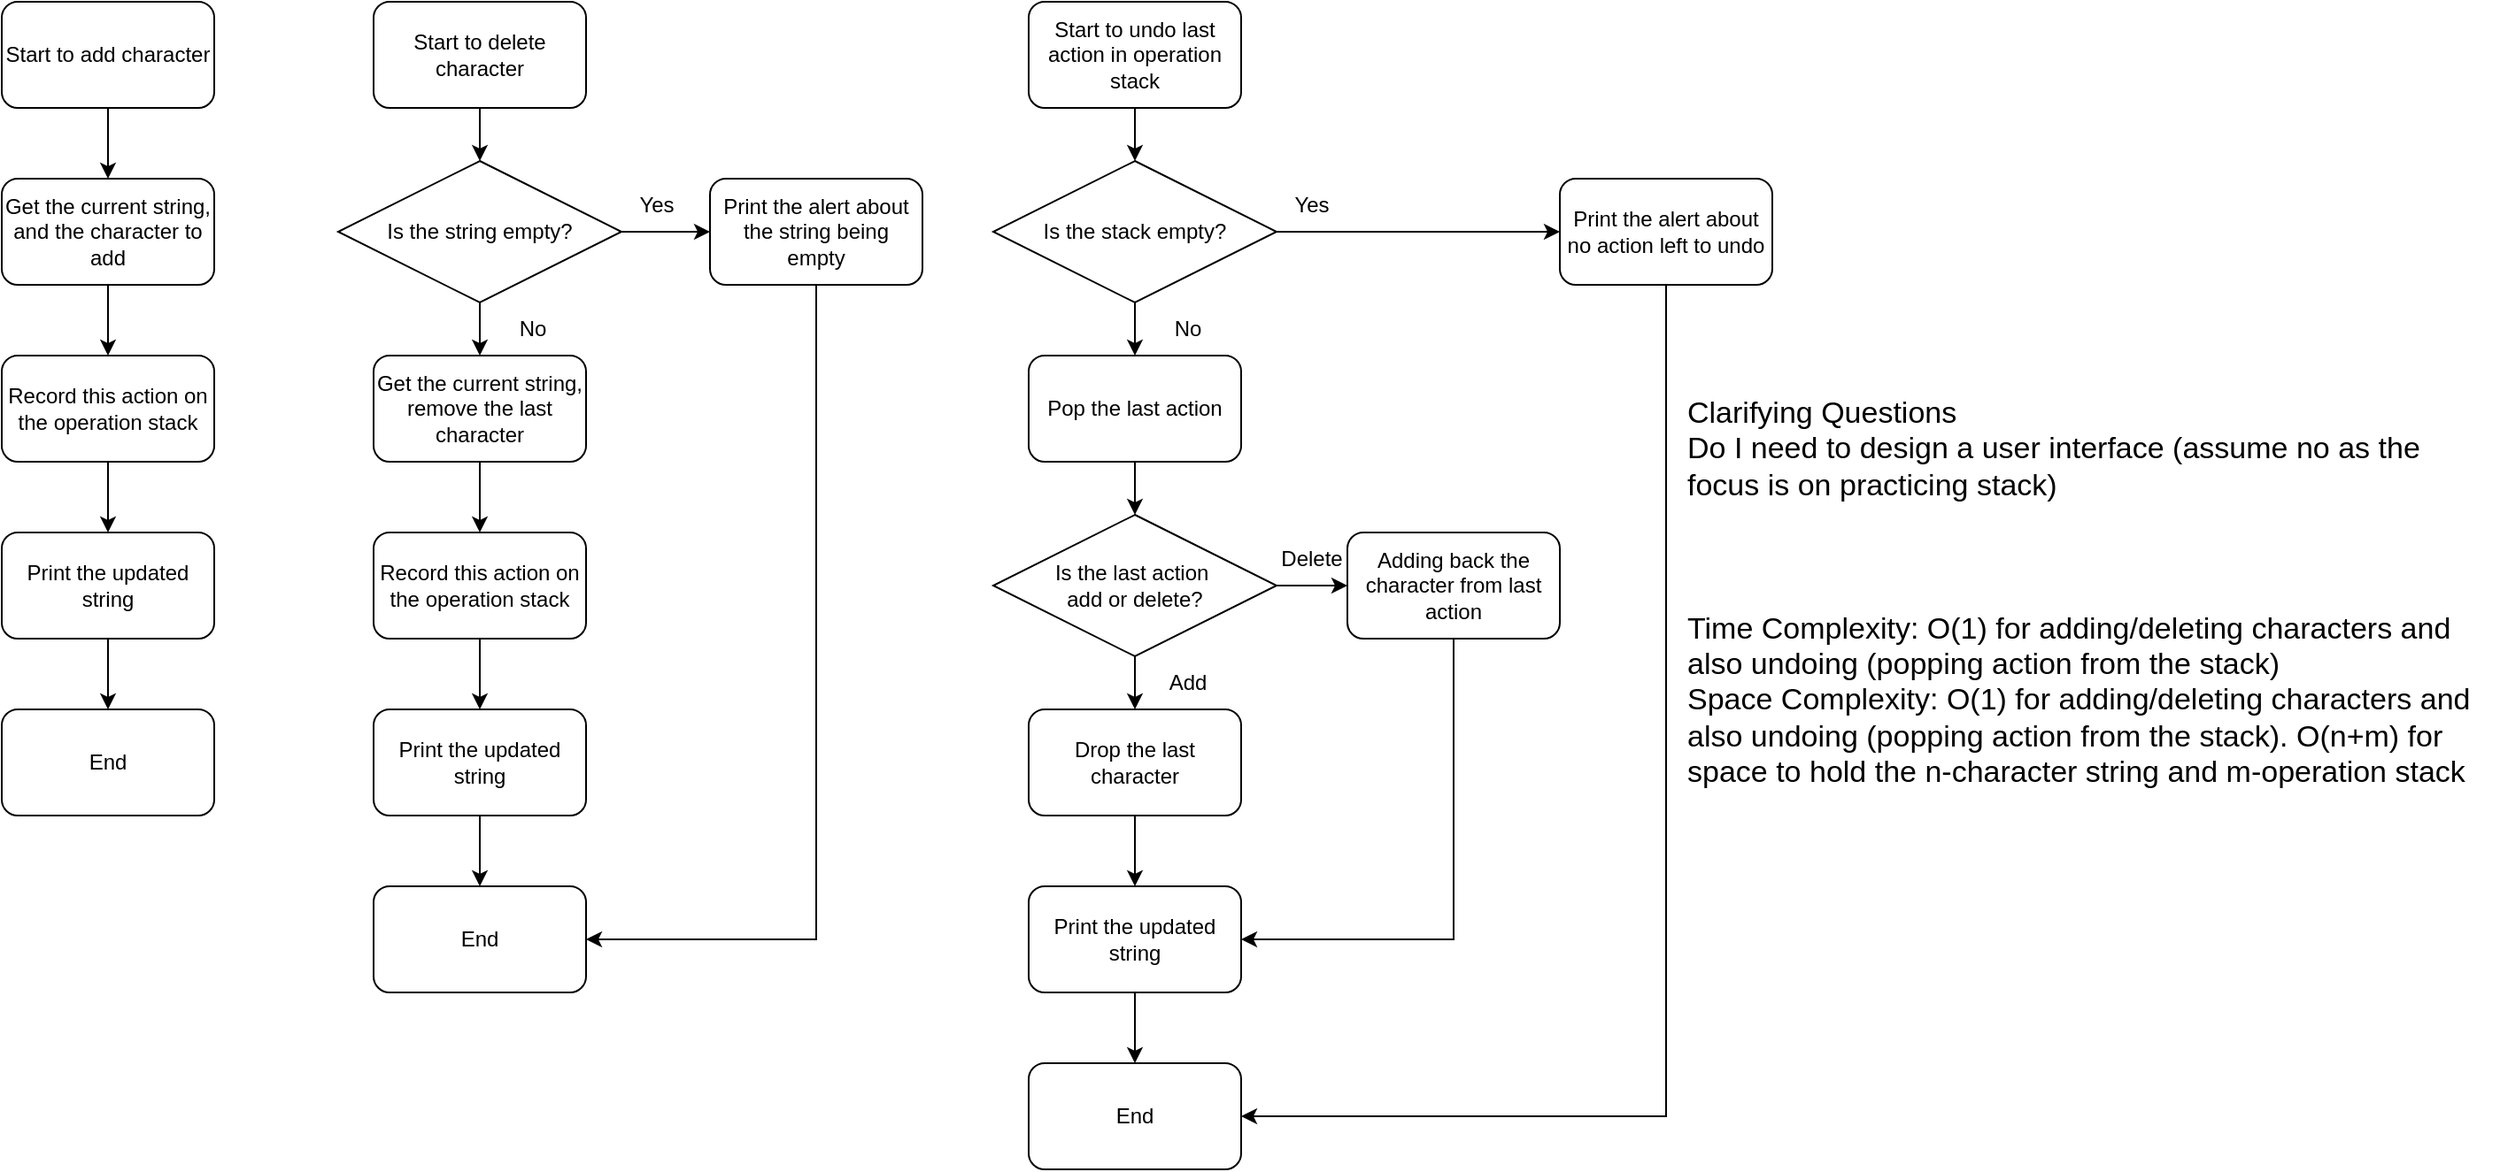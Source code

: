 <mxfile version="24.4.0" type="github">
  <diagram name="Page-1" id="Z-7OnqmCHrE-U2DOXEaB">
    <mxGraphModel dx="1434" dy="772" grid="1" gridSize="10" guides="1" tooltips="1" connect="1" arrows="1" fold="1" page="1" pageScale="1" pageWidth="850" pageHeight="1100" math="0" shadow="0">
      <root>
        <mxCell id="0" />
        <mxCell id="1" parent="0" />
        <mxCell id="Uy5HGiTdgmlaw_j0HYKI-7" value="" style="edgeStyle=orthogonalEdgeStyle;rounded=0;orthogonalLoop=1;jettySize=auto;html=1;" edge="1" parent="1" source="Uy5HGiTdgmlaw_j0HYKI-1" target="Uy5HGiTdgmlaw_j0HYKI-4">
          <mxGeometry relative="1" as="geometry" />
        </mxCell>
        <mxCell id="Uy5HGiTdgmlaw_j0HYKI-1" value="Start to add character" style="rounded=1;whiteSpace=wrap;html=1;" vertex="1" parent="1">
          <mxGeometry x="40" y="40" width="120" height="60" as="geometry" />
        </mxCell>
        <mxCell id="Uy5HGiTdgmlaw_j0HYKI-6" value="" style="edgeStyle=orthogonalEdgeStyle;rounded=0;orthogonalLoop=1;jettySize=auto;html=1;" edge="1" parent="1" source="Uy5HGiTdgmlaw_j0HYKI-4" target="Uy5HGiTdgmlaw_j0HYKI-5">
          <mxGeometry relative="1" as="geometry" />
        </mxCell>
        <mxCell id="Uy5HGiTdgmlaw_j0HYKI-4" value="Get the current string, and the character to add" style="rounded=1;whiteSpace=wrap;html=1;" vertex="1" parent="1">
          <mxGeometry x="40" y="140" width="120" height="60" as="geometry" />
        </mxCell>
        <mxCell id="Uy5HGiTdgmlaw_j0HYKI-9" value="" style="edgeStyle=orthogonalEdgeStyle;rounded=0;orthogonalLoop=1;jettySize=auto;html=1;" edge="1" parent="1" source="Uy5HGiTdgmlaw_j0HYKI-5" target="Uy5HGiTdgmlaw_j0HYKI-8">
          <mxGeometry relative="1" as="geometry" />
        </mxCell>
        <mxCell id="Uy5HGiTdgmlaw_j0HYKI-5" value="Record this action on the operation stack" style="whiteSpace=wrap;html=1;rounded=1;" vertex="1" parent="1">
          <mxGeometry x="40" y="240" width="120" height="60" as="geometry" />
        </mxCell>
        <mxCell id="Uy5HGiTdgmlaw_j0HYKI-11" value="" style="edgeStyle=orthogonalEdgeStyle;rounded=0;orthogonalLoop=1;jettySize=auto;html=1;" edge="1" parent="1" source="Uy5HGiTdgmlaw_j0HYKI-8" target="Uy5HGiTdgmlaw_j0HYKI-10">
          <mxGeometry relative="1" as="geometry" />
        </mxCell>
        <mxCell id="Uy5HGiTdgmlaw_j0HYKI-8" value="Print the updated string" style="rounded=1;whiteSpace=wrap;html=1;" vertex="1" parent="1">
          <mxGeometry x="40" y="340" width="120" height="60" as="geometry" />
        </mxCell>
        <mxCell id="Uy5HGiTdgmlaw_j0HYKI-10" value="End" style="whiteSpace=wrap;html=1;rounded=1;" vertex="1" parent="1">
          <mxGeometry x="40" y="440" width="120" height="60" as="geometry" />
        </mxCell>
        <mxCell id="Uy5HGiTdgmlaw_j0HYKI-14" value="Start to delete character" style="rounded=1;whiteSpace=wrap;html=1;" vertex="1" parent="1">
          <mxGeometry x="250" y="40" width="120" height="60" as="geometry" />
        </mxCell>
        <mxCell id="Uy5HGiTdgmlaw_j0HYKI-15" value="" style="edgeStyle=orthogonalEdgeStyle;rounded=0;orthogonalLoop=1;jettySize=auto;html=1;" edge="1" parent="1" source="Uy5HGiTdgmlaw_j0HYKI-16" target="Uy5HGiTdgmlaw_j0HYKI-18">
          <mxGeometry relative="1" as="geometry" />
        </mxCell>
        <mxCell id="Uy5HGiTdgmlaw_j0HYKI-16" value="Get the current string, remove the last character" style="rounded=1;whiteSpace=wrap;html=1;" vertex="1" parent="1">
          <mxGeometry x="250" y="240" width="120" height="60" as="geometry" />
        </mxCell>
        <mxCell id="Uy5HGiTdgmlaw_j0HYKI-17" value="" style="edgeStyle=orthogonalEdgeStyle;rounded=0;orthogonalLoop=1;jettySize=auto;html=1;" edge="1" parent="1" source="Uy5HGiTdgmlaw_j0HYKI-18" target="Uy5HGiTdgmlaw_j0HYKI-20">
          <mxGeometry relative="1" as="geometry" />
        </mxCell>
        <mxCell id="Uy5HGiTdgmlaw_j0HYKI-18" value="Record this action on the operation stack" style="whiteSpace=wrap;html=1;rounded=1;" vertex="1" parent="1">
          <mxGeometry x="250" y="340" width="120" height="60" as="geometry" />
        </mxCell>
        <mxCell id="Uy5HGiTdgmlaw_j0HYKI-19" value="" style="edgeStyle=orthogonalEdgeStyle;rounded=0;orthogonalLoop=1;jettySize=auto;html=1;" edge="1" parent="1" source="Uy5HGiTdgmlaw_j0HYKI-20" target="Uy5HGiTdgmlaw_j0HYKI-21">
          <mxGeometry relative="1" as="geometry" />
        </mxCell>
        <mxCell id="Uy5HGiTdgmlaw_j0HYKI-20" value="Print the updated string" style="rounded=1;whiteSpace=wrap;html=1;" vertex="1" parent="1">
          <mxGeometry x="250" y="440" width="120" height="60" as="geometry" />
        </mxCell>
        <mxCell id="Uy5HGiTdgmlaw_j0HYKI-21" value="End" style="whiteSpace=wrap;html=1;rounded=1;" vertex="1" parent="1">
          <mxGeometry x="250" y="540" width="120" height="60" as="geometry" />
        </mxCell>
        <mxCell id="Uy5HGiTdgmlaw_j0HYKI-33" value="" style="edgeStyle=orthogonalEdgeStyle;rounded=0;orthogonalLoop=1;jettySize=auto;html=1;" edge="1" parent="1" source="Uy5HGiTdgmlaw_j0HYKI-31" target="Uy5HGiTdgmlaw_j0HYKI-16">
          <mxGeometry relative="1" as="geometry" />
        </mxCell>
        <mxCell id="Uy5HGiTdgmlaw_j0HYKI-36" value="" style="edgeStyle=orthogonalEdgeStyle;rounded=0;orthogonalLoop=1;jettySize=auto;html=1;" edge="1" parent="1" source="Uy5HGiTdgmlaw_j0HYKI-31" target="Uy5HGiTdgmlaw_j0HYKI-35">
          <mxGeometry relative="1" as="geometry" />
        </mxCell>
        <mxCell id="Uy5HGiTdgmlaw_j0HYKI-31" value="Is the string empty?" style="rhombus;whiteSpace=wrap;html=1;" vertex="1" parent="1">
          <mxGeometry x="230" y="130" width="160" height="80" as="geometry" />
        </mxCell>
        <mxCell id="Uy5HGiTdgmlaw_j0HYKI-32" value="" style="endArrow=classic;html=1;rounded=0;exitX=0.5;exitY=1;exitDx=0;exitDy=0;entryX=0.5;entryY=0;entryDx=0;entryDy=0;" edge="1" parent="1" source="Uy5HGiTdgmlaw_j0HYKI-14" target="Uy5HGiTdgmlaw_j0HYKI-31">
          <mxGeometry width="50" height="50" relative="1" as="geometry">
            <mxPoint x="430" y="360" as="sourcePoint" />
            <mxPoint x="480" y="310" as="targetPoint" />
          </mxGeometry>
        </mxCell>
        <mxCell id="Uy5HGiTdgmlaw_j0HYKI-34" value="No" style="text;html=1;align=center;verticalAlign=middle;whiteSpace=wrap;rounded=0;" vertex="1" parent="1">
          <mxGeometry x="310" y="210" width="60" height="30" as="geometry" />
        </mxCell>
        <mxCell id="Uy5HGiTdgmlaw_j0HYKI-35" value="Print the alert about the string being empty" style="whiteSpace=wrap;html=1;rounded=1;" vertex="1" parent="1">
          <mxGeometry x="440" y="140" width="120" height="60" as="geometry" />
        </mxCell>
        <mxCell id="Uy5HGiTdgmlaw_j0HYKI-37" value="" style="endArrow=classic;html=1;rounded=0;exitX=0.5;exitY=1;exitDx=0;exitDy=0;entryX=1;entryY=0.5;entryDx=0;entryDy=0;" edge="1" parent="1" source="Uy5HGiTdgmlaw_j0HYKI-35" target="Uy5HGiTdgmlaw_j0HYKI-21">
          <mxGeometry width="50" height="50" relative="1" as="geometry">
            <mxPoint x="430" y="360" as="sourcePoint" />
            <mxPoint x="480" y="310" as="targetPoint" />
            <Array as="points">
              <mxPoint x="500" y="570" />
            </Array>
          </mxGeometry>
        </mxCell>
        <mxCell id="Uy5HGiTdgmlaw_j0HYKI-38" value="Start to undo last action in operation stack" style="rounded=1;whiteSpace=wrap;html=1;" vertex="1" parent="1">
          <mxGeometry x="620" y="40" width="120" height="60" as="geometry" />
        </mxCell>
        <mxCell id="Uy5HGiTdgmlaw_j0HYKI-40" value="Pop the last action" style="rounded=1;whiteSpace=wrap;html=1;" vertex="1" parent="1">
          <mxGeometry x="620" y="240" width="120" height="60" as="geometry" />
        </mxCell>
        <mxCell id="Uy5HGiTdgmlaw_j0HYKI-41" value="" style="edgeStyle=orthogonalEdgeStyle;rounded=0;orthogonalLoop=1;jettySize=auto;html=1;" edge="1" parent="1" source="Uy5HGiTdgmlaw_j0HYKI-42" target="Uy5HGiTdgmlaw_j0HYKI-44">
          <mxGeometry relative="1" as="geometry" />
        </mxCell>
        <mxCell id="Uy5HGiTdgmlaw_j0HYKI-42" value="Drop the last character" style="whiteSpace=wrap;html=1;rounded=1;" vertex="1" parent="1">
          <mxGeometry x="620" y="440" width="120" height="60" as="geometry" />
        </mxCell>
        <mxCell id="Uy5HGiTdgmlaw_j0HYKI-43" value="" style="edgeStyle=orthogonalEdgeStyle;rounded=0;orthogonalLoop=1;jettySize=auto;html=1;" edge="1" parent="1" source="Uy5HGiTdgmlaw_j0HYKI-44" target="Uy5HGiTdgmlaw_j0HYKI-45">
          <mxGeometry relative="1" as="geometry" />
        </mxCell>
        <mxCell id="Uy5HGiTdgmlaw_j0HYKI-44" value="Print the updated string" style="rounded=1;whiteSpace=wrap;html=1;" vertex="1" parent="1">
          <mxGeometry x="620" y="540" width="120" height="60" as="geometry" />
        </mxCell>
        <mxCell id="Uy5HGiTdgmlaw_j0HYKI-45" value="End" style="whiteSpace=wrap;html=1;rounded=1;" vertex="1" parent="1">
          <mxGeometry x="620" y="640" width="120" height="60" as="geometry" />
        </mxCell>
        <mxCell id="Uy5HGiTdgmlaw_j0HYKI-46" value="" style="edgeStyle=orthogonalEdgeStyle;rounded=0;orthogonalLoop=1;jettySize=auto;html=1;" edge="1" parent="1" source="Uy5HGiTdgmlaw_j0HYKI-48" target="Uy5HGiTdgmlaw_j0HYKI-40">
          <mxGeometry relative="1" as="geometry" />
        </mxCell>
        <mxCell id="Uy5HGiTdgmlaw_j0HYKI-47" value="" style="edgeStyle=orthogonalEdgeStyle;rounded=0;orthogonalLoop=1;jettySize=auto;html=1;" edge="1" parent="1" source="Uy5HGiTdgmlaw_j0HYKI-48" target="Uy5HGiTdgmlaw_j0HYKI-51">
          <mxGeometry relative="1" as="geometry" />
        </mxCell>
        <mxCell id="Uy5HGiTdgmlaw_j0HYKI-48" value="Is the stack empty?" style="rhombus;whiteSpace=wrap;html=1;" vertex="1" parent="1">
          <mxGeometry x="600" y="130" width="160" height="80" as="geometry" />
        </mxCell>
        <mxCell id="Uy5HGiTdgmlaw_j0HYKI-49" value="" style="endArrow=classic;html=1;rounded=0;exitX=0.5;exitY=1;exitDx=0;exitDy=0;entryX=0.5;entryY=0;entryDx=0;entryDy=0;" edge="1" parent="1" source="Uy5HGiTdgmlaw_j0HYKI-38" target="Uy5HGiTdgmlaw_j0HYKI-48">
          <mxGeometry width="50" height="50" relative="1" as="geometry">
            <mxPoint x="800" y="360" as="sourcePoint" />
            <mxPoint x="850" y="310" as="targetPoint" />
          </mxGeometry>
        </mxCell>
        <mxCell id="Uy5HGiTdgmlaw_j0HYKI-50" value="No" style="text;html=1;align=center;verticalAlign=middle;whiteSpace=wrap;rounded=0;" vertex="1" parent="1">
          <mxGeometry x="680" y="210" width="60" height="30" as="geometry" />
        </mxCell>
        <mxCell id="Uy5HGiTdgmlaw_j0HYKI-51" value="Print the alert about no action left to undo" style="whiteSpace=wrap;html=1;rounded=1;" vertex="1" parent="1">
          <mxGeometry x="920" y="140" width="120" height="60" as="geometry" />
        </mxCell>
        <mxCell id="Uy5HGiTdgmlaw_j0HYKI-52" value="" style="endArrow=classic;html=1;rounded=0;exitX=0.5;exitY=1;exitDx=0;exitDy=0;entryX=1;entryY=0.5;entryDx=0;entryDy=0;" edge="1" parent="1" source="Uy5HGiTdgmlaw_j0HYKI-51" target="Uy5HGiTdgmlaw_j0HYKI-45">
          <mxGeometry width="50" height="50" relative="1" as="geometry">
            <mxPoint x="800" y="360" as="sourcePoint" />
            <mxPoint x="850" y="310" as="targetPoint" />
            <Array as="points">
              <mxPoint x="980" y="670" />
            </Array>
          </mxGeometry>
        </mxCell>
        <mxCell id="Uy5HGiTdgmlaw_j0HYKI-53" value="Yes" style="text;html=1;align=center;verticalAlign=middle;whiteSpace=wrap;rounded=0;" vertex="1" parent="1">
          <mxGeometry x="380" y="140" width="60" height="30" as="geometry" />
        </mxCell>
        <mxCell id="Uy5HGiTdgmlaw_j0HYKI-54" value="Yes" style="text;html=1;align=center;verticalAlign=middle;whiteSpace=wrap;rounded=0;" vertex="1" parent="1">
          <mxGeometry x="750" y="140" width="60" height="30" as="geometry" />
        </mxCell>
        <mxCell id="Uy5HGiTdgmlaw_j0HYKI-58" value="" style="edgeStyle=orthogonalEdgeStyle;rounded=0;orthogonalLoop=1;jettySize=auto;html=1;" edge="1" parent="1" source="Uy5HGiTdgmlaw_j0HYKI-56" target="Uy5HGiTdgmlaw_j0HYKI-42">
          <mxGeometry relative="1" as="geometry" />
        </mxCell>
        <mxCell id="Uy5HGiTdgmlaw_j0HYKI-59" value="" style="edgeStyle=orthogonalEdgeStyle;rounded=0;orthogonalLoop=1;jettySize=auto;html=1;" edge="1" parent="1" source="Uy5HGiTdgmlaw_j0HYKI-56" target="Uy5HGiTdgmlaw_j0HYKI-57">
          <mxGeometry relative="1" as="geometry" />
        </mxCell>
        <mxCell id="Uy5HGiTdgmlaw_j0HYKI-56" value="Is the last action&amp;nbsp;&lt;div&gt;add or delete?&lt;/div&gt;" style="rhombus;whiteSpace=wrap;html=1;" vertex="1" parent="1">
          <mxGeometry x="600" y="330" width="160" height="80" as="geometry" />
        </mxCell>
        <mxCell id="Uy5HGiTdgmlaw_j0HYKI-63" style="edgeStyle=orthogonalEdgeStyle;rounded=0;orthogonalLoop=1;jettySize=auto;html=1;exitX=0.5;exitY=1;exitDx=0;exitDy=0;entryX=1;entryY=0.5;entryDx=0;entryDy=0;" edge="1" parent="1" source="Uy5HGiTdgmlaw_j0HYKI-57" target="Uy5HGiTdgmlaw_j0HYKI-44">
          <mxGeometry relative="1" as="geometry" />
        </mxCell>
        <mxCell id="Uy5HGiTdgmlaw_j0HYKI-57" value="Adding back the character from last action" style="rounded=1;whiteSpace=wrap;html=1;" vertex="1" parent="1">
          <mxGeometry x="800" y="340" width="120" height="60" as="geometry" />
        </mxCell>
        <mxCell id="Uy5HGiTdgmlaw_j0HYKI-60" value="" style="endArrow=classic;html=1;rounded=0;exitX=0.5;exitY=1;exitDx=0;exitDy=0;entryX=0.5;entryY=0;entryDx=0;entryDy=0;" edge="1" parent="1" source="Uy5HGiTdgmlaw_j0HYKI-40" target="Uy5HGiTdgmlaw_j0HYKI-56">
          <mxGeometry width="50" height="50" relative="1" as="geometry">
            <mxPoint x="400" y="460" as="sourcePoint" />
            <mxPoint x="450" y="410" as="targetPoint" />
          </mxGeometry>
        </mxCell>
        <mxCell id="Uy5HGiTdgmlaw_j0HYKI-61" value="Delete" style="text;html=1;align=center;verticalAlign=middle;whiteSpace=wrap;rounded=0;" vertex="1" parent="1">
          <mxGeometry x="750" y="340" width="60" height="30" as="geometry" />
        </mxCell>
        <mxCell id="Uy5HGiTdgmlaw_j0HYKI-62" value="Add" style="text;html=1;align=center;verticalAlign=middle;whiteSpace=wrap;rounded=0;" vertex="1" parent="1">
          <mxGeometry x="680" y="410" width="60" height="30" as="geometry" />
        </mxCell>
        <mxCell id="Uy5HGiTdgmlaw_j0HYKI-64" value="&lt;font style=&quot;font-size: 17px;&quot;&gt;Clarifying Questions&lt;/font&gt;&lt;div style=&quot;&quot;&gt;&lt;span style=&quot;font-size: 17px;&quot;&gt;Do I need to design a user interface (assume no as the focus is on practicing stack)&lt;/span&gt;&lt;span style=&quot;background-color: initial; color: rgba(0, 0, 0, 0); font-family: monospace; font-size: 0px; text-wrap: nowrap;&quot;&gt;Does3CmxGraphModel%3E%3Croot%3E%3CmxCell%20id%3D%220%22%2F%3E%3CmxCell%20id%3D%221%22%20parent%3D%220%22%2F%3E%3CmxCell%20id%3D%222%22%20value%3D%22%26lt%3Bspan%20style%3D%26quot%3Bfont-size%3A%2017px%3B%26quot%3B%26gt%3BTime%20Complexity%3A%20O(n)%20as%20we%20traverse%20through%20the%20list%26lt%3B%2Fspan%26gt%3B%26lt%3Bdiv%26gt%3B%26lt%3Bspan%20style%3D%26quot%3Bfont-size%3A%2017px%3B%26quot%3B%26gt%3BSpace%20Complexity%3A%26amp%3Bnbsp%3B%20O(1)%20as%20I%20just%20need%20three%20pointers%20(prev%2Fcurrent%2Fnext)%26lt%3Bbr%26gt%3B%26lt%3B%2Fspan%26gt%3B%26lt%3B%2Fdiv%26gt%3B%22%20style%3D%22text%3Bhtml%3D1%3Balign%3Dleft%3BverticalAlign%3Dmiddle%3BwhiteSpace%3Dwrap%3Brounded%3D0%3B%22%20vertex%3D%221%22%20parent%3D%221%22%3E%3CmxGeometry%20x%3D%2252%22%20y%3D%22680%22%20width%3D%22460%22%20height%3D%2285%22%20as%3D%22geometry%22%2F%3E%3C%2FmxCell%3E%3C%2Froot%3E%3C%2FmxGraphModel%3E&lt;/span&gt;&lt;/div&gt;" style="text;html=1;align=left;verticalAlign=middle;whiteSpace=wrap;rounded=0;" vertex="1" parent="1">
          <mxGeometry x="990" y="250" width="460" height="85" as="geometry" />
        </mxCell>
        <mxCell id="Uy5HGiTdgmlaw_j0HYKI-65" value="&lt;span style=&quot;font-size: 17px;&quot;&gt;Time Complexity: O(1) for adding/deleting characters and also undoing (popping action from the stack)&lt;/span&gt;&lt;div&gt;&lt;span style=&quot;font-size: 17px;&quot;&gt;Space Complexity:&amp;nbsp;&lt;/span&gt;&lt;span style=&quot;font-size: 17px; background-color: initial;&quot;&gt;O(1) for adding/deleting characters and also undoing (popping action from the stack).&lt;/span&gt;&lt;span style=&quot;font-size: 17px; background-color: initial;&quot;&gt;&amp;nbsp;O(n+m) for space to hold the n-character string and m-operation stack&lt;/span&gt;&lt;/div&gt;" style="text;html=1;align=left;verticalAlign=middle;whiteSpace=wrap;rounded=0;" vertex="1" parent="1">
          <mxGeometry x="990" y="380" width="460" height="110" as="geometry" />
        </mxCell>
      </root>
    </mxGraphModel>
  </diagram>
</mxfile>
